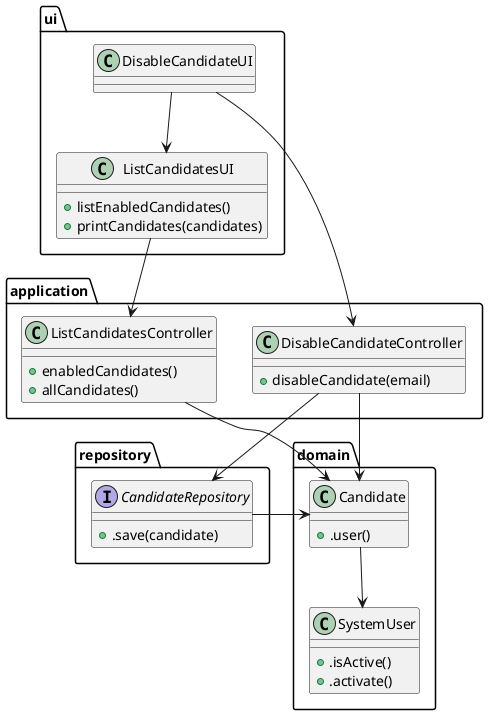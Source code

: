 «@startuml




 package ui {
         class DisableCandidateUI {
         }

         class ListCandidatesUI{
             +listEnabledCandidates()
             +printCandidates(candidates)
         }
     }




     package application {
         class DisableCandidateController {
             +disableCandidate(email)
         }

         class ListCandidatesController{
             +enabledCandidates()
             +allCandidates()
         }
     }

     package repository {

         interface CandidateRepository{
             +.save(candidate)
         }
     }

     package domain {
         class SystemUser{
             +.isActive()
             +.activate()
         }

         class Candidate {
             +.user()
         }
     }



 DisableCandidateUI --> DisableCandidateController
 DisableCandidateUI --> ListCandidatesUI
 ListCandidatesUI --> ListCandidatesController
 ListCandidatesController --> Candidate
 Candidate --> SystemUser
 DisableCandidateController --> Candidate
 DisableCandidateController --> CandidateRepository
 CandidateRepository -> Candidate

 @enduml